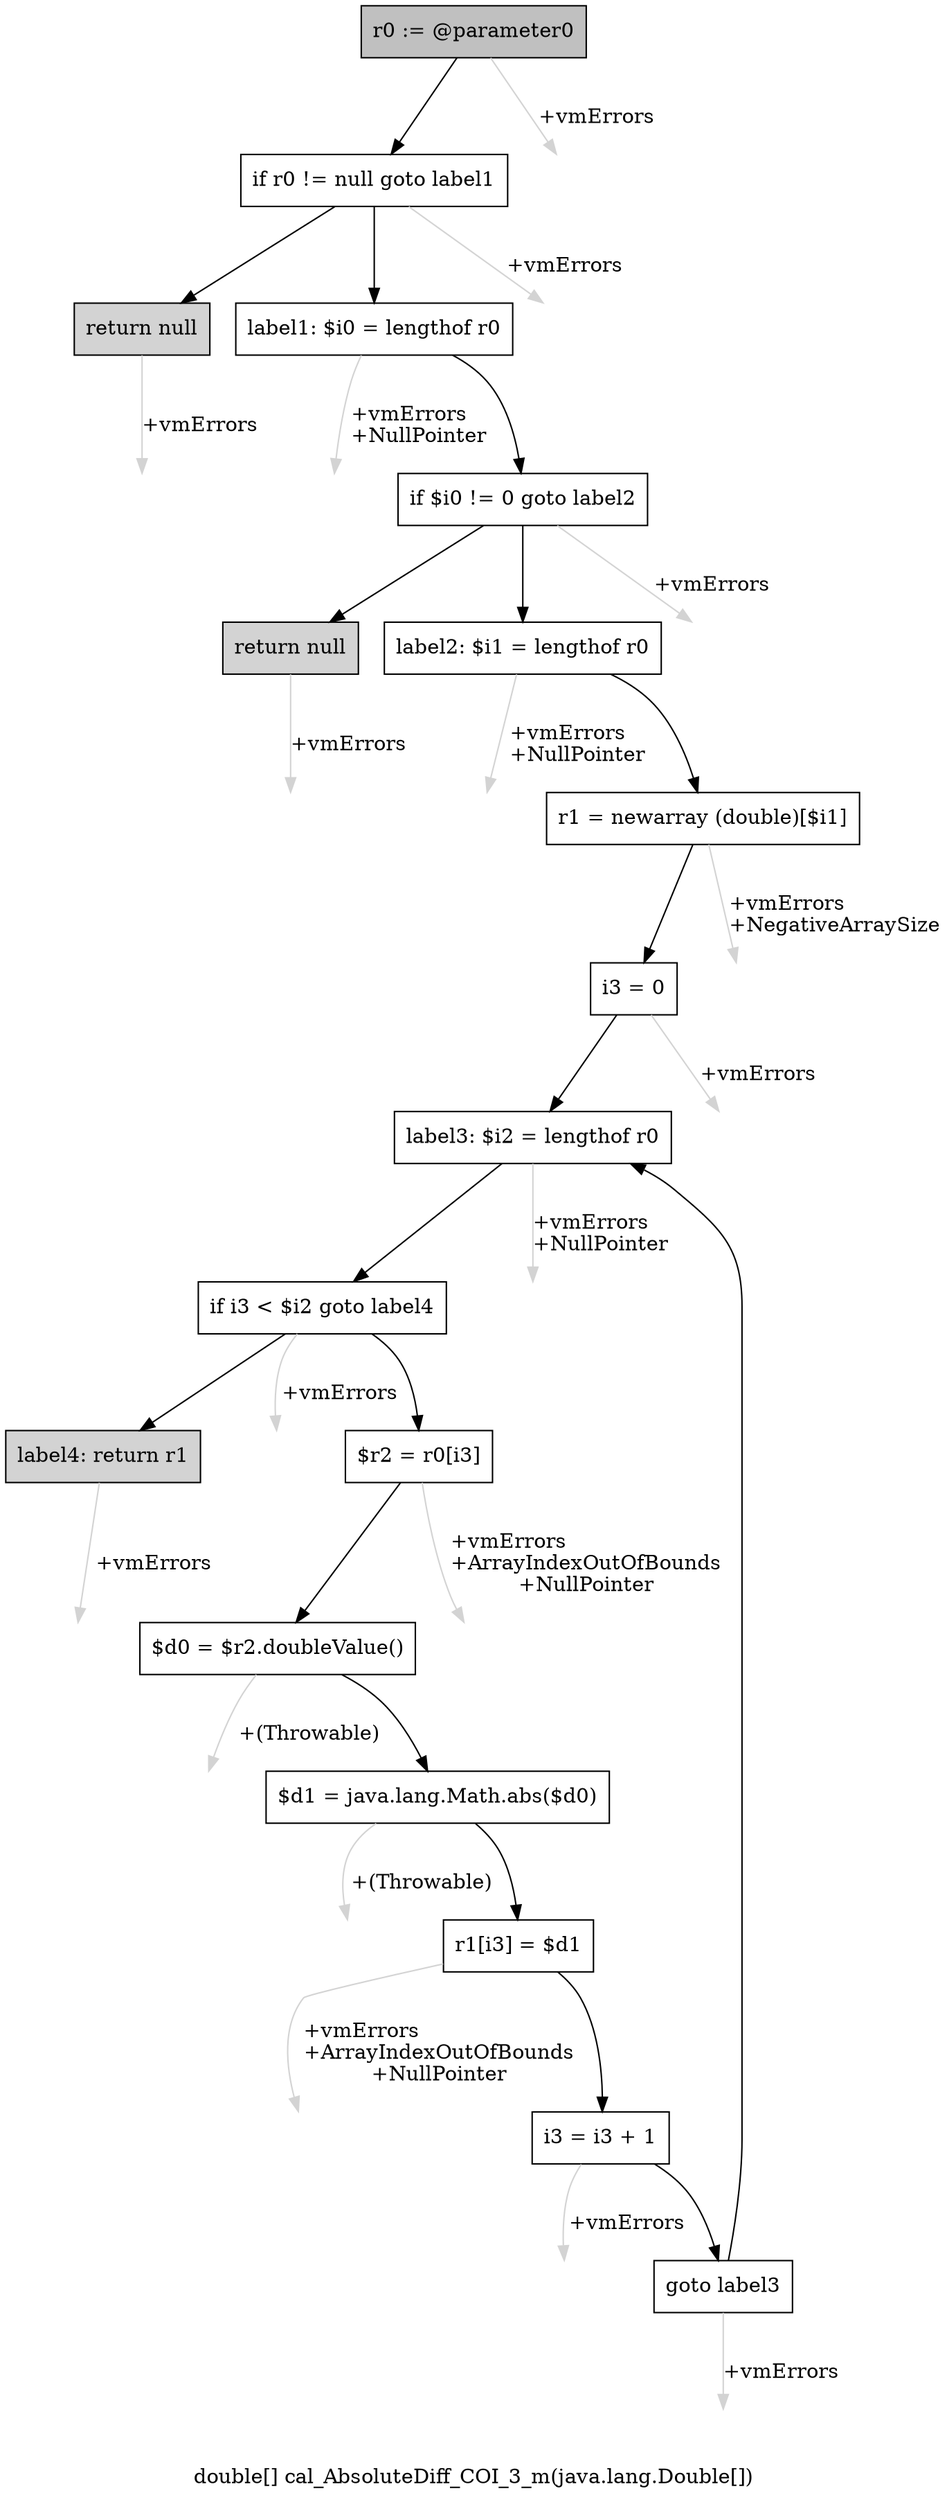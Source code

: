 digraph "double[] cal_AbsoluteDiff_COI_3_m(java.lang.Double[])" {
    label="double[] cal_AbsoluteDiff_COI_3_m(java.lang.Double[])";
    node [shape=box];
    "0" [style=filled,fillcolor=gray,label="r0 := @parameter0",];
    "1" [label="if r0 != null goto label1",];
    "0"->"1" [color=black,];
    "18" [style=invis,label="Esc",];
    "0"->"18" [color=lightgray,label="\l+vmErrors",];
    "2" [style=filled,fillcolor=lightgray,label="return null",];
    "1"->"2" [color=black,];
    "3" [label="label1: $i0 = lengthof r0",];
    "1"->"3" [color=black,];
    "19" [style=invis,label="Esc",];
    "1"->"19" [color=lightgray,label="\l+vmErrors",];
    "20" [style=invis,label="Esc",];
    "2"->"20" [color=lightgray,label="\l+vmErrors",];
    "4" [label="if $i0 != 0 goto label2",];
    "3"->"4" [color=black,];
    "21" [style=invis,label="Esc",];
    "3"->"21" [color=lightgray,label="\l+vmErrors\l+NullPointer",];
    "5" [style=filled,fillcolor=lightgray,label="return null",];
    "4"->"5" [color=black,];
    "6" [label="label2: $i1 = lengthof r0",];
    "4"->"6" [color=black,];
    "22" [style=invis,label="Esc",];
    "4"->"22" [color=lightgray,label="\l+vmErrors",];
    "23" [style=invis,label="Esc",];
    "5"->"23" [color=lightgray,label="\l+vmErrors",];
    "7" [label="r1 = newarray (double)[$i1]",];
    "6"->"7" [color=black,];
    "24" [style=invis,label="Esc",];
    "6"->"24" [color=lightgray,label="\l+vmErrors\l+NullPointer",];
    "8" [label="i3 = 0",];
    "7"->"8" [color=black,];
    "25" [style=invis,label="Esc",];
    "7"->"25" [color=lightgray,label="\l+vmErrors\l+NegativeArraySize",];
    "9" [label="label3: $i2 = lengthof r0",];
    "8"->"9" [color=black,];
    "26" [style=invis,label="Esc",];
    "8"->"26" [color=lightgray,label="\l+vmErrors",];
    "10" [label="if i3 < $i2 goto label4",];
    "9"->"10" [color=black,];
    "27" [style=invis,label="Esc",];
    "9"->"27" [color=lightgray,label="\l+vmErrors\l+NullPointer",];
    "11" [label="$r2 = r0[i3]",];
    "10"->"11" [color=black,];
    "17" [style=filled,fillcolor=lightgray,label="label4: return r1",];
    "10"->"17" [color=black,];
    "28" [style=invis,label="Esc",];
    "10"->"28" [color=lightgray,label="\l+vmErrors",];
    "12" [label="$d0 = $r2.doubleValue()",];
    "11"->"12" [color=black,];
    "29" [style=invis,label="Esc",];
    "11"->"29" [color=lightgray,label="\l+vmErrors\l+ArrayIndexOutOfBounds\l+NullPointer",];
    "13" [label="$d1 = java.lang.Math.abs($d0)",];
    "12"->"13" [color=black,];
    "30" [style=invis,label="Esc",];
    "12"->"30" [color=lightgray,label="\l+(Throwable)",];
    "14" [label="r1[i3] = $d1",];
    "13"->"14" [color=black,];
    "31" [style=invis,label="Esc",];
    "13"->"31" [color=lightgray,label="\l+(Throwable)",];
    "15" [label="i3 = i3 + 1",];
    "14"->"15" [color=black,];
    "32" [style=invis,label="Esc",];
    "14"->"32" [color=lightgray,label="\l+vmErrors\l+ArrayIndexOutOfBounds\l+NullPointer",];
    "16" [label="goto label3",];
    "15"->"16" [color=black,];
    "33" [style=invis,label="Esc",];
    "15"->"33" [color=lightgray,label="\l+vmErrors",];
    "16"->"9" [color=black,];
    "34" [style=invis,label="Esc",];
    "16"->"34" [color=lightgray,label="\l+vmErrors",];
    "35" [style=invis,label="Esc",];
    "17"->"35" [color=lightgray,label="\l+vmErrors",];
}

